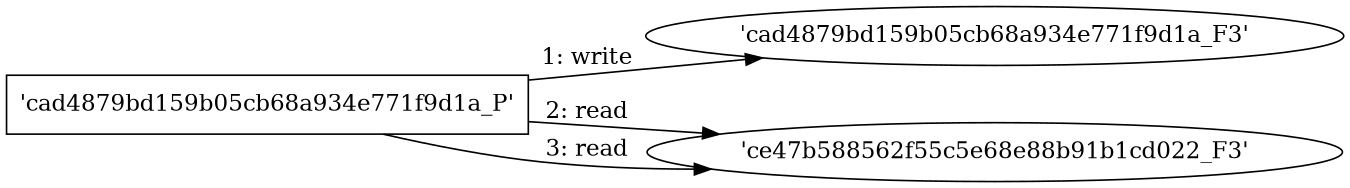 digraph "D:\Learning\Paper\apt\基于CTI的攻击预警\Dataset\攻击图\ASGfromALLCTI\Do Your Bit to Limit Cryptowall.dot" {
rankdir="LR"
size="9"
fixedsize="false"
splines="true"
nodesep=0.3
ranksep=0
fontsize=10
overlap="scalexy"
engine= "neato"
	"'cad4879bd159b05cb68a934e771f9d1a_F3'" [node_type=file shape=ellipse]
	"'cad4879bd159b05cb68a934e771f9d1a_P'" [node_type=Process shape=box]
	"'cad4879bd159b05cb68a934e771f9d1a_P'" -> "'cad4879bd159b05cb68a934e771f9d1a_F3'" [label="1: write"]
	"'ce47b588562f55c5e68e88b91b1cd022_F3'" [node_type=file shape=ellipse]
	"'cad4879bd159b05cb68a934e771f9d1a_P'" [node_type=Process shape=box]
	"'cad4879bd159b05cb68a934e771f9d1a_P'" -> "'ce47b588562f55c5e68e88b91b1cd022_F3'" [label="2: read"]
	"'ce47b588562f55c5e68e88b91b1cd022_F3'" [node_type=file shape=ellipse]
	"'cad4879bd159b05cb68a934e771f9d1a_P'" [node_type=Process shape=box]
	"'cad4879bd159b05cb68a934e771f9d1a_P'" -> "'ce47b588562f55c5e68e88b91b1cd022_F3'" [label="3: read"]
}
